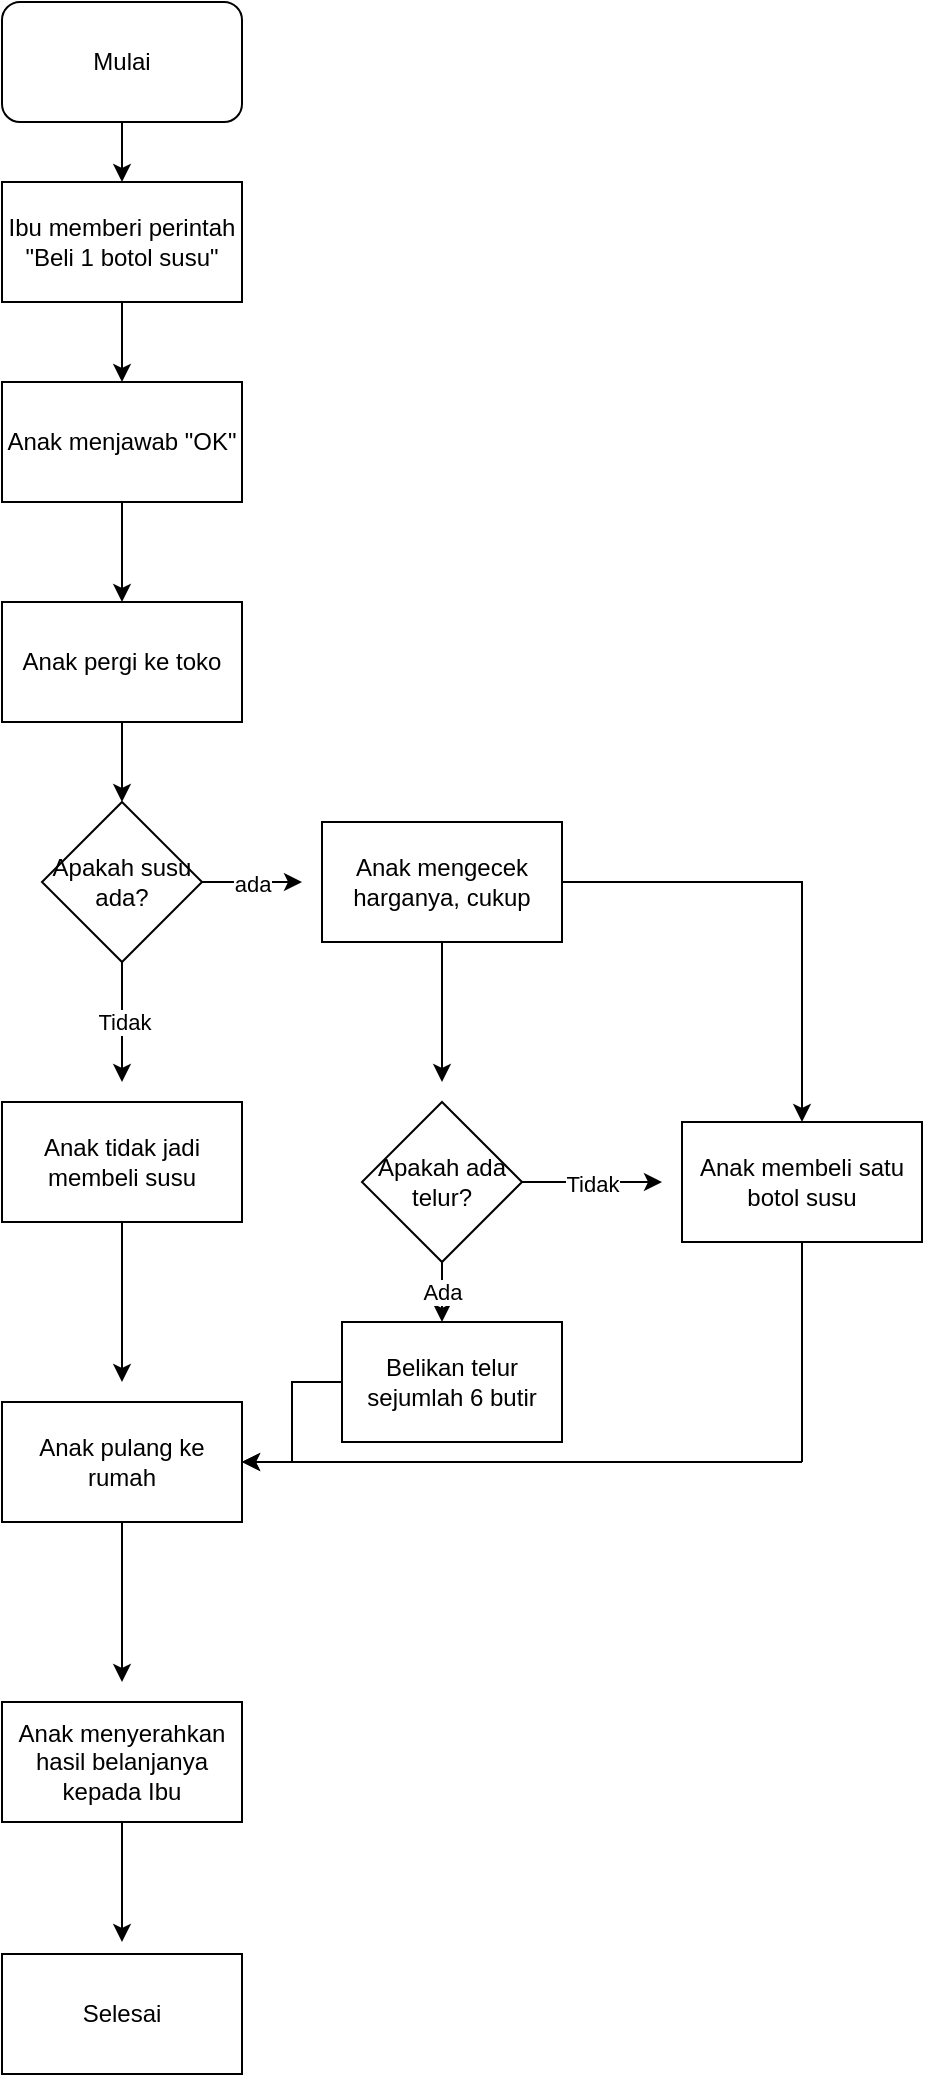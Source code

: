 <mxfile version="27.1.4">
  <diagram name="Page-1" id="nJGh6NSJWQu3AnZTt2dt">
    <mxGraphModel dx="864" dy="474" grid="1" gridSize="10" guides="1" tooltips="1" connect="1" arrows="1" fold="1" page="1" pageScale="1" pageWidth="827" pageHeight="1169" math="0" shadow="0">
      <root>
        <mxCell id="0" />
        <mxCell id="1" parent="0" />
        <mxCell id="2unIBmcf9ACrPHbpxH-T-11" style="edgeStyle=orthogonalEdgeStyle;rounded=0;orthogonalLoop=1;jettySize=auto;html=1;exitX=0.5;exitY=1;exitDx=0;exitDy=0;entryX=0.5;entryY=0;entryDx=0;entryDy=0;" parent="1" source="2unIBmcf9ACrPHbpxH-T-1" target="2unIBmcf9ACrPHbpxH-T-5" edge="1">
          <mxGeometry relative="1" as="geometry" />
        </mxCell>
        <mxCell id="2unIBmcf9ACrPHbpxH-T-1" value="Mulai" style="rounded=1;whiteSpace=wrap;html=1;" parent="1" vertex="1">
          <mxGeometry x="120" y="120" width="120" height="60" as="geometry" />
        </mxCell>
        <mxCell id="2unIBmcf9ACrPHbpxH-T-12" style="edgeStyle=orthogonalEdgeStyle;rounded=0;orthogonalLoop=1;jettySize=auto;html=1;exitX=0.5;exitY=1;exitDx=0;exitDy=0;entryX=0.5;entryY=0;entryDx=0;entryDy=0;" parent="1" source="2unIBmcf9ACrPHbpxH-T-5" target="2unIBmcf9ACrPHbpxH-T-9" edge="1">
          <mxGeometry relative="1" as="geometry" />
        </mxCell>
        <mxCell id="2unIBmcf9ACrPHbpxH-T-5" value="Ibu memberi perintah &quot;Beli 1 botol susu&quot;" style="rounded=0;whiteSpace=wrap;html=1;" parent="1" vertex="1">
          <mxGeometry x="120" y="210" width="120" height="60" as="geometry" />
        </mxCell>
        <mxCell id="2unIBmcf9ACrPHbpxH-T-15" style="edgeStyle=orthogonalEdgeStyle;rounded=0;orthogonalLoop=1;jettySize=auto;html=1;exitX=0.5;exitY=1;exitDx=0;exitDy=0;entryX=0.5;entryY=0;entryDx=0;entryDy=0;" parent="1" source="2unIBmcf9ACrPHbpxH-T-9" target="2unIBmcf9ACrPHbpxH-T-14" edge="1">
          <mxGeometry relative="1" as="geometry" />
        </mxCell>
        <mxCell id="2unIBmcf9ACrPHbpxH-T-9" value="Anak menjawab &quot;OK&quot;" style="rounded=0;whiteSpace=wrap;html=1;" parent="1" vertex="1">
          <mxGeometry x="120" y="310" width="120" height="60" as="geometry" />
        </mxCell>
        <mxCell id="2unIBmcf9ACrPHbpxH-T-16" style="edgeStyle=orthogonalEdgeStyle;rounded=0;orthogonalLoop=1;jettySize=auto;html=1;exitX=0.5;exitY=1;exitDx=0;exitDy=0;entryX=0.5;entryY=0;entryDx=0;entryDy=0;" parent="1" source="2unIBmcf9ACrPHbpxH-T-14" edge="1">
          <mxGeometry relative="1" as="geometry">
            <mxPoint x="180" y="520" as="targetPoint" />
          </mxGeometry>
        </mxCell>
        <mxCell id="2unIBmcf9ACrPHbpxH-T-14" value="Anak pergi ke toko" style="rounded=0;whiteSpace=wrap;html=1;" parent="1" vertex="1">
          <mxGeometry x="120" y="420" width="120" height="60" as="geometry" />
        </mxCell>
        <mxCell id="2unIBmcf9ACrPHbpxH-T-19" value="ada" style="edgeStyle=orthogonalEdgeStyle;rounded=0;orthogonalLoop=1;jettySize=auto;html=1;exitX=1;exitY=0.5;exitDx=0;exitDy=0;" parent="1" source="2unIBmcf9ACrPHbpxH-T-17" edge="1">
          <mxGeometry relative="1" as="geometry">
            <mxPoint x="270" y="560" as="targetPoint" />
          </mxGeometry>
        </mxCell>
        <mxCell id="2unIBmcf9ACrPHbpxH-T-21" value="Tidak" style="edgeStyle=orthogonalEdgeStyle;rounded=0;orthogonalLoop=1;jettySize=auto;html=1;exitX=0.5;exitY=1;exitDx=0;exitDy=0;" parent="1" source="2unIBmcf9ACrPHbpxH-T-17" edge="1">
          <mxGeometry relative="1" as="geometry">
            <mxPoint x="180" y="660" as="targetPoint" />
          </mxGeometry>
        </mxCell>
        <mxCell id="2unIBmcf9ACrPHbpxH-T-17" value="Apakah susu ada?" style="rhombus;whiteSpace=wrap;html=1;" parent="1" vertex="1">
          <mxGeometry x="140" y="520" width="80" height="80" as="geometry" />
        </mxCell>
        <mxCell id="2unIBmcf9ACrPHbpxH-T-29" style="edgeStyle=orthogonalEdgeStyle;rounded=0;orthogonalLoop=1;jettySize=auto;html=1;exitX=0.5;exitY=1;exitDx=0;exitDy=0;" parent="1" source="2unIBmcf9ACrPHbpxH-T-20" edge="1">
          <mxGeometry relative="1" as="geometry">
            <mxPoint x="340" y="660" as="targetPoint" />
          </mxGeometry>
        </mxCell>
        <mxCell id="A_nC_0FjuYxn7gHEsyoS-5" style="edgeStyle=orthogonalEdgeStyle;rounded=0;orthogonalLoop=1;jettySize=auto;html=1;exitX=1;exitY=0.5;exitDx=0;exitDy=0;entryX=0.5;entryY=0;entryDx=0;entryDy=0;" edge="1" parent="1" source="2unIBmcf9ACrPHbpxH-T-20" target="2unIBmcf9ACrPHbpxH-T-34">
          <mxGeometry relative="1" as="geometry" />
        </mxCell>
        <mxCell id="2unIBmcf9ACrPHbpxH-T-20" value="Anak mengecek harganya, cukup" style="rounded=0;whiteSpace=wrap;html=1;" parent="1" vertex="1">
          <mxGeometry x="280" y="530" width="120" height="60" as="geometry" />
        </mxCell>
        <mxCell id="2unIBmcf9ACrPHbpxH-T-23" style="edgeStyle=orthogonalEdgeStyle;rounded=0;orthogonalLoop=1;jettySize=auto;html=1;exitX=0.5;exitY=1;exitDx=0;exitDy=0;" parent="1" source="2unIBmcf9ACrPHbpxH-T-22" edge="1">
          <mxGeometry relative="1" as="geometry">
            <mxPoint x="180" y="810" as="targetPoint" />
          </mxGeometry>
        </mxCell>
        <mxCell id="2unIBmcf9ACrPHbpxH-T-22" value="Anak tidak jadi membeli susu" style="rounded=0;whiteSpace=wrap;html=1;" parent="1" vertex="1">
          <mxGeometry x="120" y="670" width="120" height="60" as="geometry" />
        </mxCell>
        <mxCell id="2unIBmcf9ACrPHbpxH-T-25" style="edgeStyle=orthogonalEdgeStyle;rounded=0;orthogonalLoop=1;jettySize=auto;html=1;exitX=0.5;exitY=1;exitDx=0;exitDy=0;" parent="1" source="2unIBmcf9ACrPHbpxH-T-24" edge="1">
          <mxGeometry relative="1" as="geometry">
            <mxPoint x="180" y="960" as="targetPoint" />
          </mxGeometry>
        </mxCell>
        <mxCell id="2unIBmcf9ACrPHbpxH-T-24" value="Anak pulang ke rumah" style="rounded=0;whiteSpace=wrap;html=1;" parent="1" vertex="1">
          <mxGeometry x="120" y="820" width="120" height="60" as="geometry" />
        </mxCell>
        <mxCell id="2unIBmcf9ACrPHbpxH-T-27" style="edgeStyle=orthogonalEdgeStyle;rounded=0;orthogonalLoop=1;jettySize=auto;html=1;exitX=0.5;exitY=1;exitDx=0;exitDy=0;" parent="1" source="2unIBmcf9ACrPHbpxH-T-26" edge="1">
          <mxGeometry relative="1" as="geometry">
            <mxPoint x="180" y="1090" as="targetPoint" />
          </mxGeometry>
        </mxCell>
        <mxCell id="2unIBmcf9ACrPHbpxH-T-26" value="Anak menyerahkan hasil belanjanya kepada Ibu" style="rounded=0;whiteSpace=wrap;html=1;" parent="1" vertex="1">
          <mxGeometry x="120" y="970" width="120" height="60" as="geometry" />
        </mxCell>
        <mxCell id="2unIBmcf9ACrPHbpxH-T-28" value="Selesai" style="rounded=0;whiteSpace=wrap;html=1;" parent="1" vertex="1">
          <mxGeometry x="120" y="1096" width="120" height="60" as="geometry" />
        </mxCell>
        <mxCell id="2unIBmcf9ACrPHbpxH-T-33" value="Tidak" style="edgeStyle=orthogonalEdgeStyle;rounded=0;orthogonalLoop=1;jettySize=auto;html=1;exitX=1;exitY=0.5;exitDx=0;exitDy=0;" parent="1" source="2unIBmcf9ACrPHbpxH-T-31" edge="1">
          <mxGeometry relative="1" as="geometry">
            <mxPoint x="450" y="710" as="targetPoint" />
          </mxGeometry>
        </mxCell>
        <mxCell id="2unIBmcf9ACrPHbpxH-T-46" value="Ada" style="edgeStyle=orthogonalEdgeStyle;rounded=0;orthogonalLoop=1;jettySize=auto;html=1;exitX=0.5;exitY=1;exitDx=0;exitDy=0;" parent="1" source="2unIBmcf9ACrPHbpxH-T-31" edge="1">
          <mxGeometry relative="1" as="geometry">
            <mxPoint x="340" y="780" as="targetPoint" />
          </mxGeometry>
        </mxCell>
        <mxCell id="2unIBmcf9ACrPHbpxH-T-31" value="Apakah ada telur?" style="rhombus;whiteSpace=wrap;html=1;" parent="1" vertex="1">
          <mxGeometry x="300" y="670" width="80" height="80" as="geometry" />
        </mxCell>
        <mxCell id="2unIBmcf9ACrPHbpxH-T-34" value="Anak membeli satu botol susu" style="rounded=0;whiteSpace=wrap;html=1;" parent="1" vertex="1">
          <mxGeometry x="460" y="680" width="120" height="60" as="geometry" />
        </mxCell>
        <mxCell id="2unIBmcf9ACrPHbpxH-T-42" value="" style="endArrow=none;html=1;rounded=0;entryX=0.5;entryY=1;entryDx=0;entryDy=0;" parent="1" target="2unIBmcf9ACrPHbpxH-T-34" edge="1">
          <mxGeometry width="50" height="50" relative="1" as="geometry">
            <mxPoint x="520" y="850" as="sourcePoint" />
            <mxPoint x="440" y="900" as="targetPoint" />
          </mxGeometry>
        </mxCell>
        <mxCell id="2unIBmcf9ACrPHbpxH-T-43" value="" style="endArrow=classic;html=1;rounded=0;entryX=1;entryY=0.5;entryDx=0;entryDy=0;" parent="1" target="2unIBmcf9ACrPHbpxH-T-24" edge="1">
          <mxGeometry width="50" height="50" relative="1" as="geometry">
            <mxPoint x="520" y="850" as="sourcePoint" />
            <mxPoint x="440" y="900" as="targetPoint" />
          </mxGeometry>
        </mxCell>
        <mxCell id="2unIBmcf9ACrPHbpxH-T-48" value="" style="edgeStyle=orthogonalEdgeStyle;rounded=0;orthogonalLoop=1;jettySize=auto;html=1;" parent="1" source="2unIBmcf9ACrPHbpxH-T-47" target="2unIBmcf9ACrPHbpxH-T-24" edge="1">
          <mxGeometry relative="1" as="geometry" />
        </mxCell>
        <mxCell id="2unIBmcf9ACrPHbpxH-T-47" value="Belikan telur sejumlah 6 butir" style="rounded=0;whiteSpace=wrap;html=1;" parent="1" vertex="1">
          <mxGeometry x="290" y="780" width="110" height="60" as="geometry" />
        </mxCell>
      </root>
    </mxGraphModel>
  </diagram>
</mxfile>
